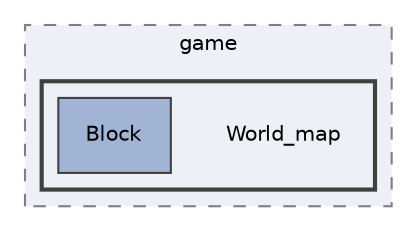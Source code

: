 digraph "C:/Users/Usae/source/repos/gatilov2022/Project-Titan/game/World_map"
{
 // LATEX_PDF_SIZE
  edge [fontname="Helvetica",fontsize="10",labelfontname="Helvetica",labelfontsize="10"];
  node [fontname="Helvetica",fontsize="10",shape=record];
  compound=true
  subgraph clusterdir_52d28f5ca9c45bbaec93bf149bbbe3f5 {
    graph [ bgcolor="#edf0f7", pencolor="grey50", style="filled,dashed,", label="game", fontname="Helvetica", fontsize="10", URL="dir_52d28f5ca9c45bbaec93bf149bbbe3f5.html"]
  subgraph clusterdir_1c946e397761be0eca75afae9f520ba7 {
    graph [ bgcolor="#edf0f7", pencolor="grey25", style="filled,bold,", label="", fontname="Helvetica", fontsize="10", URL="dir_1c946e397761be0eca75afae9f520ba7.html"]
    dir_1c946e397761be0eca75afae9f520ba7 [shape=plaintext, label="World_map"];
  dir_5f24c7ed34b11fd38e324ddcaf06736c [shape=box, label="Block", style="filled,", fillcolor="#a2b4d6", color="grey25", URL="dir_5f24c7ed34b11fd38e324ddcaf06736c.html"];
  }
  }
}
